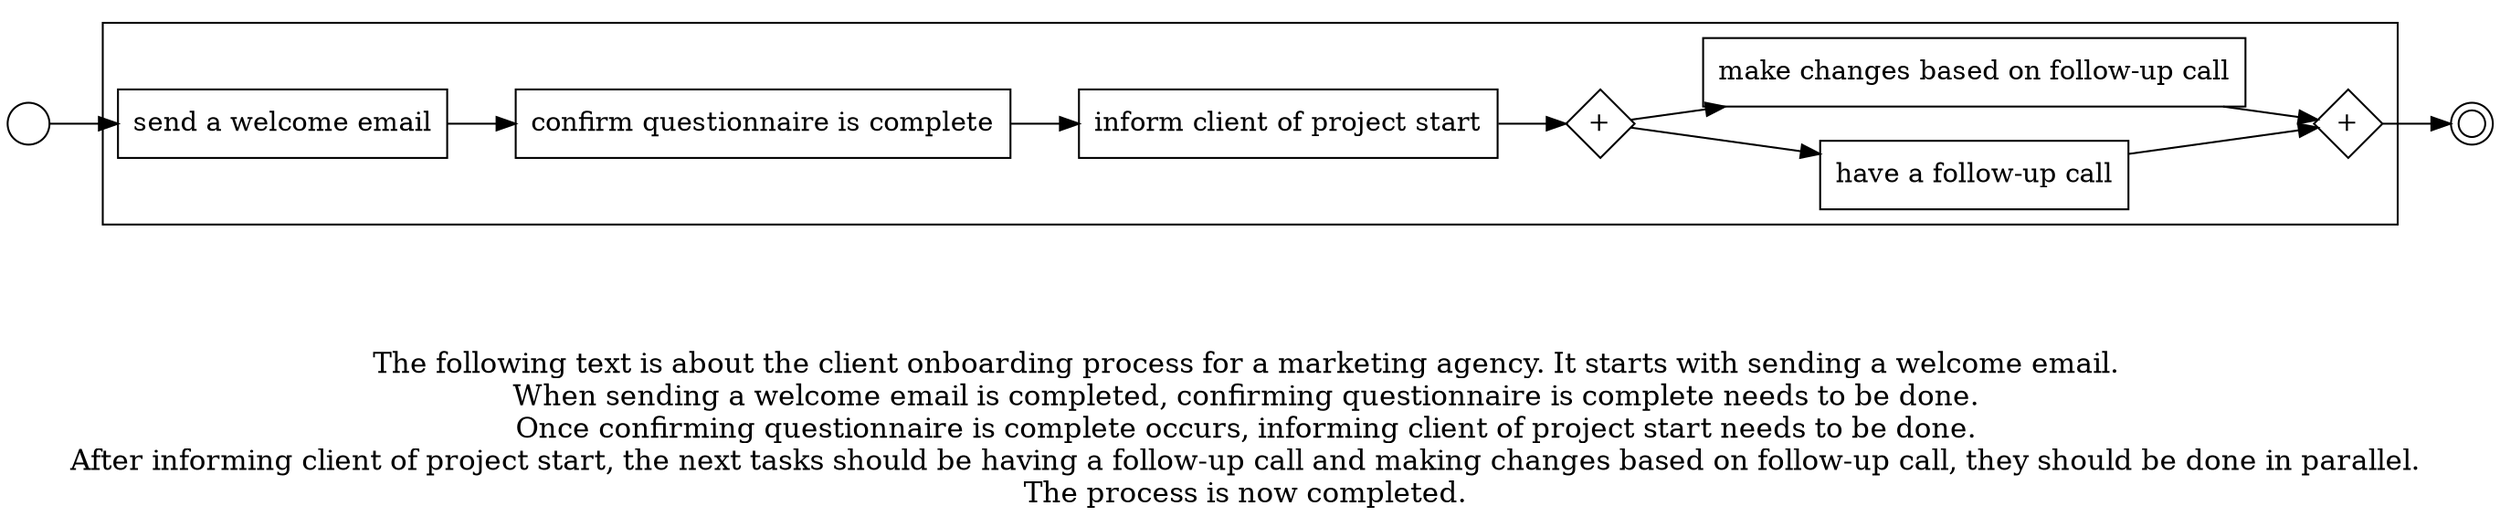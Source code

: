 digraph client_onboarding_process_for_a_marketing_agency_0 {
	graph [rankdir=LR]
	START_NODE [label="" shape=circle width=0.3]
	subgraph CLUSTER_0 {
		"send a welcome email" [shape=box]
		"confirm questionnaire is complete" [shape=box]
		"send a welcome email" -> "confirm questionnaire is complete"
		"inform client of project start" [shape=box]
		"confirm questionnaire is complete" -> "inform client of project start"
		"AND_SPLIT--5. Four weeks into the project_B1WM" [label="+" fixedsize=true shape=diamond width=0.5]
		"inform client of project start" -> "AND_SPLIT--5. Four weeks into the project_B1WM"
		"have a follow-up call" [shape=box]
		"AND_SPLIT--5. Four weeks into the project_B1WM" -> "have a follow-up call"
		"make changes based on follow-up call" [shape=box]
		"AND_SPLIT--5. Four weeks into the project_B1WM" -> "make changes based on follow-up call"
		"AND_JOIN--5. Four weeks into the project_B1WM" [label="+" fixedsize=true shape=diamond width=0.5]
		"have a follow-up call" -> "AND_JOIN--5. Four weeks into the project_B1WM"
		"make changes based on follow-up call" -> "AND_JOIN--5. Four weeks into the project_B1WM"
	}
	START_NODE -> "send a welcome email"
	END_NODE [label="" shape=doublecircle width=0.2]
	"AND_JOIN--5. Four weeks into the project_B1WM" -> END_NODE
	fontsize=15 label="\n\n
The following text is about the client onboarding process for a marketing agency. It starts with sending a welcome email. 
When sending a welcome email is completed, confirming questionnaire is complete needs to be done. 
Once confirming questionnaire is complete occurs, informing client of project start needs to be done. 
After informing client of project start, the next tasks should be having a follow-up call and making changes based on follow-up call, they should be done in parallel. 
The process is now completed. 
"
}
